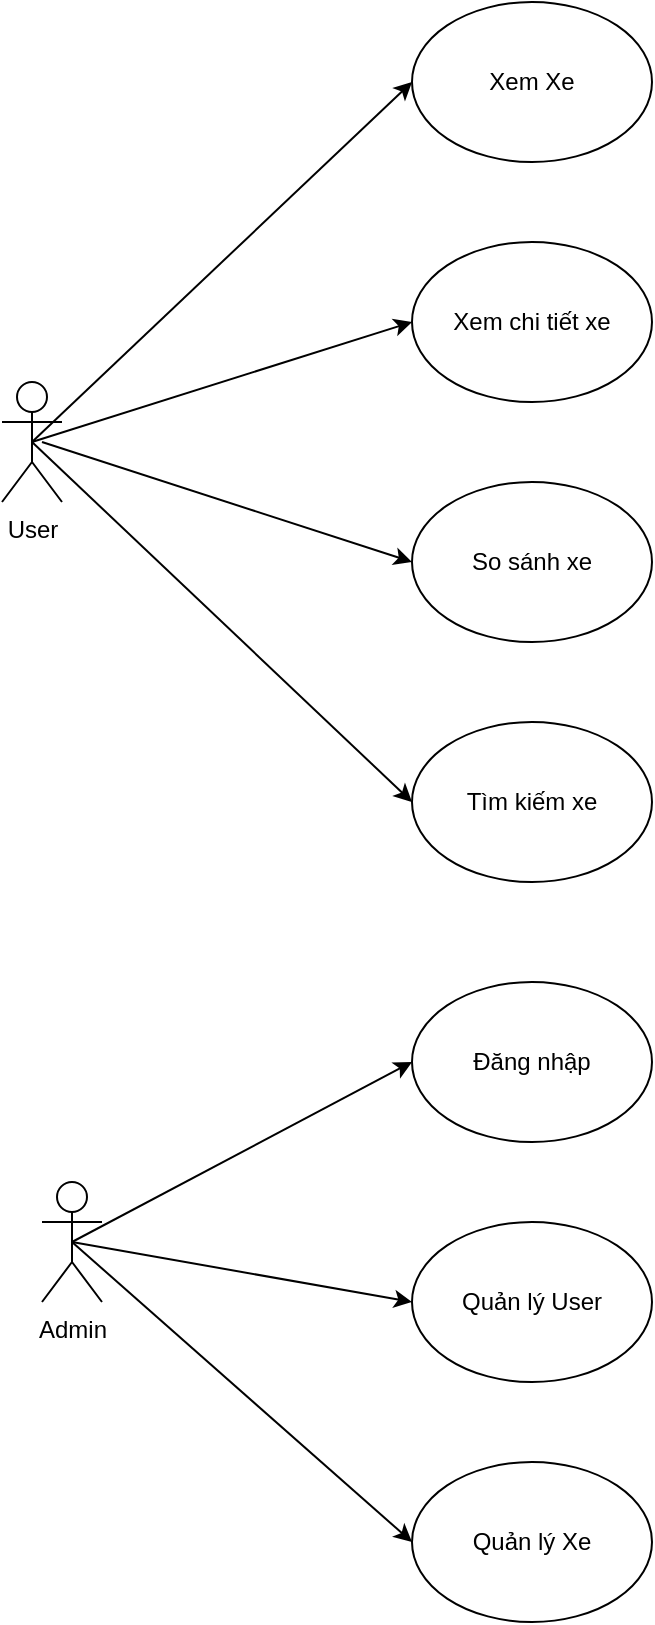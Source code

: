 <mxfile version="25.0.3">
  <diagram name="Page-1" id="3dSD8VCOMEc8siecGNZk">
    <mxGraphModel dx="1678" dy="928" grid="1" gridSize="10" guides="1" tooltips="1" connect="1" arrows="1" fold="1" page="1" pageScale="1" pageWidth="850" pageHeight="1100" math="0" shadow="0">
      <root>
        <mxCell id="0" />
        <mxCell id="1" parent="0" />
        <mxCell id="-zDkmxniWcmfqgEEUwbH-1" value="User" style="shape=umlActor;verticalLabelPosition=bottom;verticalAlign=top;html=1;outlineConnect=0;" vertex="1" parent="1">
          <mxGeometry x="100" y="240" width="30" height="60" as="geometry" />
        </mxCell>
        <mxCell id="-zDkmxniWcmfqgEEUwbH-2" value="Xem chi tiết xe" style="ellipse;whiteSpace=wrap;html=1;" vertex="1" parent="1">
          <mxGeometry x="305" y="170" width="120" height="80" as="geometry" />
        </mxCell>
        <mxCell id="-zDkmxniWcmfqgEEUwbH-3" value="So sánh xe" style="ellipse;whiteSpace=wrap;html=1;" vertex="1" parent="1">
          <mxGeometry x="305" y="290" width="120" height="80" as="geometry" />
        </mxCell>
        <mxCell id="-zDkmxniWcmfqgEEUwbH-4" value="Tìm kiếm xe" style="ellipse;whiteSpace=wrap;html=1;" vertex="1" parent="1">
          <mxGeometry x="305" y="410" width="120" height="80" as="geometry" />
        </mxCell>
        <mxCell id="-zDkmxniWcmfqgEEUwbH-5" value="Xem Xe" style="ellipse;whiteSpace=wrap;html=1;" vertex="1" parent="1">
          <mxGeometry x="305" y="50" width="120" height="80" as="geometry" />
        </mxCell>
        <mxCell id="-zDkmxniWcmfqgEEUwbH-6" value="" style="endArrow=classic;html=1;rounded=0;exitX=0.5;exitY=0.5;exitDx=0;exitDy=0;exitPerimeter=0;entryX=0;entryY=0.5;entryDx=0;entryDy=0;" edge="1" parent="1" source="-zDkmxniWcmfqgEEUwbH-1" target="-zDkmxniWcmfqgEEUwbH-5">
          <mxGeometry width="50" height="50" relative="1" as="geometry">
            <mxPoint x="400" y="230" as="sourcePoint" />
            <mxPoint x="450" y="180" as="targetPoint" />
          </mxGeometry>
        </mxCell>
        <mxCell id="-zDkmxniWcmfqgEEUwbH-7" value="" style="endArrow=classic;html=1;rounded=0;exitX=0.5;exitY=0.5;exitDx=0;exitDy=0;exitPerimeter=0;entryX=0;entryY=0.5;entryDx=0;entryDy=0;" edge="1" parent="1" source="-zDkmxniWcmfqgEEUwbH-1" target="-zDkmxniWcmfqgEEUwbH-2">
          <mxGeometry width="50" height="50" relative="1" as="geometry">
            <mxPoint x="110" y="270" as="sourcePoint" />
            <mxPoint x="250" y="250" as="targetPoint" />
          </mxGeometry>
        </mxCell>
        <mxCell id="-zDkmxniWcmfqgEEUwbH-8" value="" style="endArrow=classic;html=1;rounded=0;entryX=0;entryY=0.5;entryDx=0;entryDy=0;" edge="1" parent="1" target="-zDkmxniWcmfqgEEUwbH-3">
          <mxGeometry width="50" height="50" relative="1" as="geometry">
            <mxPoint x="120" y="270" as="sourcePoint" />
            <mxPoint x="260" y="270" as="targetPoint" />
          </mxGeometry>
        </mxCell>
        <mxCell id="-zDkmxniWcmfqgEEUwbH-9" value="" style="endArrow=classic;html=1;rounded=0;exitX=0.5;exitY=0.5;exitDx=0;exitDy=0;exitPerimeter=0;entryX=0;entryY=0.5;entryDx=0;entryDy=0;" edge="1" parent="1" source="-zDkmxniWcmfqgEEUwbH-1" target="-zDkmxniWcmfqgEEUwbH-4">
          <mxGeometry width="50" height="50" relative="1" as="geometry">
            <mxPoint x="120" y="450" as="sourcePoint" />
            <mxPoint x="170" y="400" as="targetPoint" />
          </mxGeometry>
        </mxCell>
        <mxCell id="-zDkmxniWcmfqgEEUwbH-13" value="Admin" style="shape=umlActor;verticalLabelPosition=bottom;verticalAlign=top;html=1;outlineConnect=0;" vertex="1" parent="1">
          <mxGeometry x="120" y="640" width="30" height="60" as="geometry" />
        </mxCell>
        <mxCell id="-zDkmxniWcmfqgEEUwbH-14" value="Quản lý User" style="ellipse;whiteSpace=wrap;html=1;" vertex="1" parent="1">
          <mxGeometry x="305" y="660" width="120" height="80" as="geometry" />
        </mxCell>
        <mxCell id="-zDkmxniWcmfqgEEUwbH-15" value="Quản lý Xe" style="ellipse;whiteSpace=wrap;html=1;" vertex="1" parent="1">
          <mxGeometry x="305" y="780" width="120" height="80" as="geometry" />
        </mxCell>
        <mxCell id="-zDkmxniWcmfqgEEUwbH-16" value="" style="endArrow=classic;html=1;rounded=0;exitX=0.5;exitY=0.5;exitDx=0;exitDy=0;exitPerimeter=0;entryX=0;entryY=0.5;entryDx=0;entryDy=0;" edge="1" parent="1" source="-zDkmxniWcmfqgEEUwbH-13" target="-zDkmxniWcmfqgEEUwbH-14">
          <mxGeometry width="50" height="50" relative="1" as="geometry">
            <mxPoint x="210" y="670" as="sourcePoint" />
            <mxPoint x="260" y="620" as="targetPoint" />
          </mxGeometry>
        </mxCell>
        <mxCell id="-zDkmxniWcmfqgEEUwbH-17" value="" style="endArrow=classic;html=1;rounded=0;exitX=0.5;exitY=0.5;exitDx=0;exitDy=0;exitPerimeter=0;entryX=0;entryY=0.5;entryDx=0;entryDy=0;" edge="1" parent="1" source="-zDkmxniWcmfqgEEUwbH-13" target="-zDkmxniWcmfqgEEUwbH-15">
          <mxGeometry width="50" height="50" relative="1" as="geometry">
            <mxPoint x="210" y="800" as="sourcePoint" />
            <mxPoint x="260" y="750" as="targetPoint" />
          </mxGeometry>
        </mxCell>
        <mxCell id="-zDkmxniWcmfqgEEUwbH-18" value="Đăng nhập" style="ellipse;whiteSpace=wrap;html=1;" vertex="1" parent="1">
          <mxGeometry x="305" y="540" width="120" height="80" as="geometry" />
        </mxCell>
        <mxCell id="-zDkmxniWcmfqgEEUwbH-19" value="" style="endArrow=classic;html=1;rounded=0;exitX=0.5;exitY=0.5;exitDx=0;exitDy=0;exitPerimeter=0;entryX=0;entryY=0.5;entryDx=0;entryDy=0;" edge="1" parent="1" source="-zDkmxniWcmfqgEEUwbH-13" target="-zDkmxniWcmfqgEEUwbH-18">
          <mxGeometry width="50" height="50" relative="1" as="geometry">
            <mxPoint x="400" y="530" as="sourcePoint" />
            <mxPoint x="450" y="480" as="targetPoint" />
          </mxGeometry>
        </mxCell>
      </root>
    </mxGraphModel>
  </diagram>
</mxfile>
